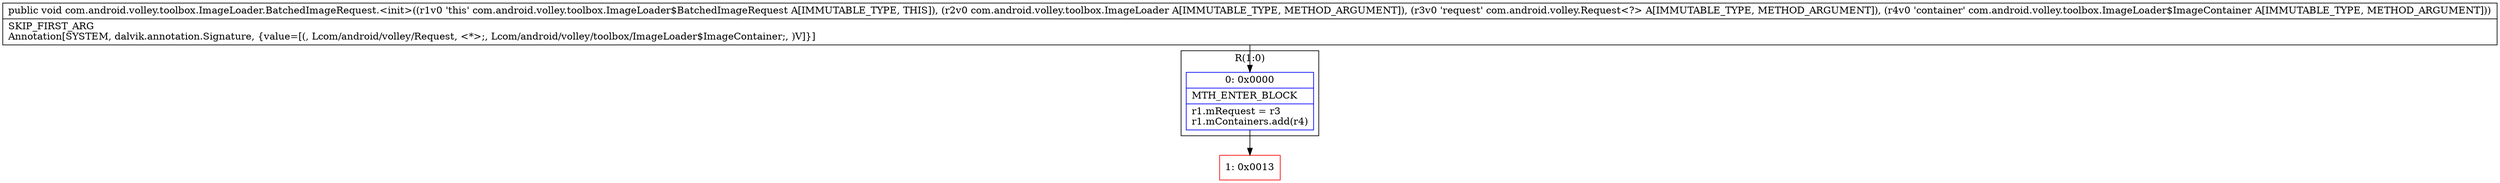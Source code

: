 digraph "CFG forcom.android.volley.toolbox.ImageLoader.BatchedImageRequest.\<init\>(Lcom\/android\/volley\/toolbox\/ImageLoader;Lcom\/android\/volley\/Request;Lcom\/android\/volley\/toolbox\/ImageLoader$ImageContainer;)V" {
subgraph cluster_Region_1441556025 {
label = "R(1:0)";
node [shape=record,color=blue];
Node_0 [shape=record,label="{0\:\ 0x0000|MTH_ENTER_BLOCK\l|r1.mRequest = r3\lr1.mContainers.add(r4)\l}"];
}
Node_1 [shape=record,color=red,label="{1\:\ 0x0013}"];
MethodNode[shape=record,label="{public void com.android.volley.toolbox.ImageLoader.BatchedImageRequest.\<init\>((r1v0 'this' com.android.volley.toolbox.ImageLoader$BatchedImageRequest A[IMMUTABLE_TYPE, THIS]), (r2v0 com.android.volley.toolbox.ImageLoader A[IMMUTABLE_TYPE, METHOD_ARGUMENT]), (r3v0 'request' com.android.volley.Request\<?\> A[IMMUTABLE_TYPE, METHOD_ARGUMENT]), (r4v0 'container' com.android.volley.toolbox.ImageLoader$ImageContainer A[IMMUTABLE_TYPE, METHOD_ARGUMENT]))  | SKIP_FIRST_ARG\lAnnotation[SYSTEM, dalvik.annotation.Signature, \{value=[(, Lcom\/android\/volley\/Request, \<*\>;, Lcom\/android\/volley\/toolbox\/ImageLoader$ImageContainer;, )V]\}]\l}"];
MethodNode -> Node_0;
Node_0 -> Node_1;
}

